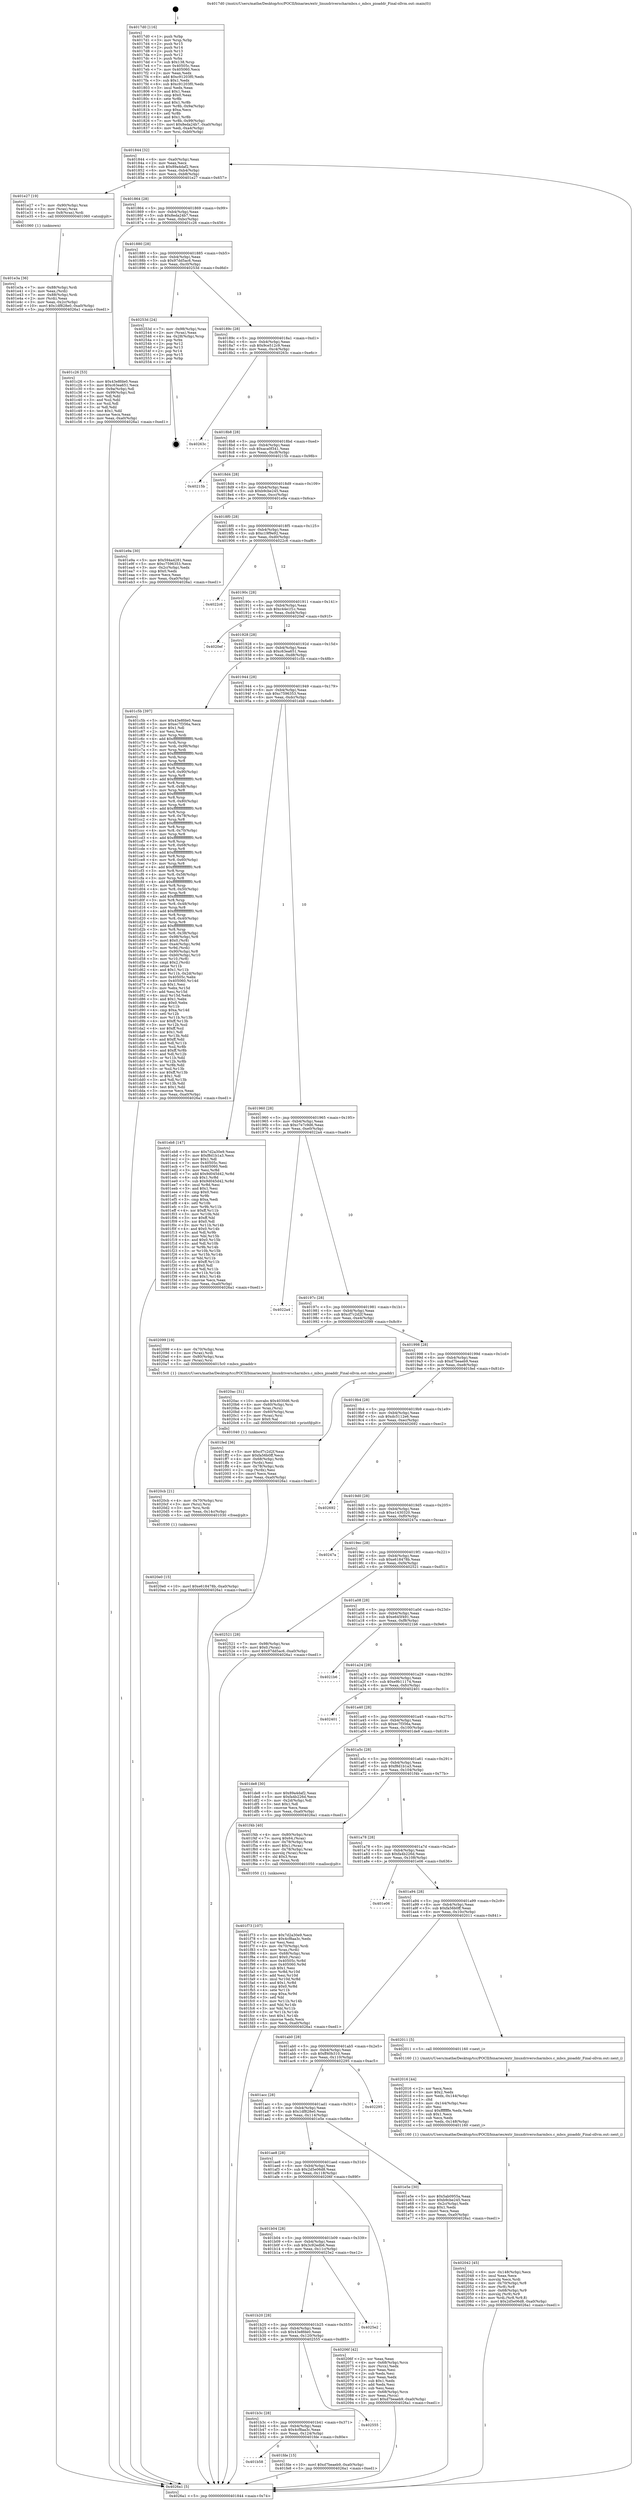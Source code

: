 digraph "0x4017d0" {
  label = "0x4017d0 (/mnt/c/Users/mathe/Desktop/tcc/POCII/binaries/extr_linuxdriverscharmbcs.c_mbcs_pioaddr_Final-ollvm.out::main(0))"
  labelloc = "t"
  node[shape=record]

  Entry [label="",width=0.3,height=0.3,shape=circle,fillcolor=black,style=filled]
  "0x401844" [label="{
     0x401844 [32]\l
     | [instrs]\l
     &nbsp;&nbsp;0x401844 \<+6\>: mov -0xa0(%rbp),%eax\l
     &nbsp;&nbsp;0x40184a \<+2\>: mov %eax,%ecx\l
     &nbsp;&nbsp;0x40184c \<+6\>: sub $0x89a4daf2,%ecx\l
     &nbsp;&nbsp;0x401852 \<+6\>: mov %eax,-0xb4(%rbp)\l
     &nbsp;&nbsp;0x401858 \<+6\>: mov %ecx,-0xb8(%rbp)\l
     &nbsp;&nbsp;0x40185e \<+6\>: je 0000000000401e27 \<main+0x657\>\l
  }"]
  "0x401e27" [label="{
     0x401e27 [19]\l
     | [instrs]\l
     &nbsp;&nbsp;0x401e27 \<+7\>: mov -0x90(%rbp),%rax\l
     &nbsp;&nbsp;0x401e2e \<+3\>: mov (%rax),%rax\l
     &nbsp;&nbsp;0x401e31 \<+4\>: mov 0x8(%rax),%rdi\l
     &nbsp;&nbsp;0x401e35 \<+5\>: call 0000000000401060 \<atoi@plt\>\l
     | [calls]\l
     &nbsp;&nbsp;0x401060 \{1\} (unknown)\l
  }"]
  "0x401864" [label="{
     0x401864 [28]\l
     | [instrs]\l
     &nbsp;&nbsp;0x401864 \<+5\>: jmp 0000000000401869 \<main+0x99\>\l
     &nbsp;&nbsp;0x401869 \<+6\>: mov -0xb4(%rbp),%eax\l
     &nbsp;&nbsp;0x40186f \<+5\>: sub $0x8eda24b7,%eax\l
     &nbsp;&nbsp;0x401874 \<+6\>: mov %eax,-0xbc(%rbp)\l
     &nbsp;&nbsp;0x40187a \<+6\>: je 0000000000401c26 \<main+0x456\>\l
  }"]
  Exit [label="",width=0.3,height=0.3,shape=circle,fillcolor=black,style=filled,peripheries=2]
  "0x401c26" [label="{
     0x401c26 [53]\l
     | [instrs]\l
     &nbsp;&nbsp;0x401c26 \<+5\>: mov $0x43e8fde0,%eax\l
     &nbsp;&nbsp;0x401c2b \<+5\>: mov $0xc63ea651,%ecx\l
     &nbsp;&nbsp;0x401c30 \<+6\>: mov -0x9a(%rbp),%dl\l
     &nbsp;&nbsp;0x401c36 \<+7\>: mov -0x99(%rbp),%sil\l
     &nbsp;&nbsp;0x401c3d \<+3\>: mov %dl,%dil\l
     &nbsp;&nbsp;0x401c40 \<+3\>: and %sil,%dil\l
     &nbsp;&nbsp;0x401c43 \<+3\>: xor %sil,%dl\l
     &nbsp;&nbsp;0x401c46 \<+3\>: or %dl,%dil\l
     &nbsp;&nbsp;0x401c49 \<+4\>: test $0x1,%dil\l
     &nbsp;&nbsp;0x401c4d \<+3\>: cmovne %ecx,%eax\l
     &nbsp;&nbsp;0x401c50 \<+6\>: mov %eax,-0xa0(%rbp)\l
     &nbsp;&nbsp;0x401c56 \<+5\>: jmp 00000000004026a1 \<main+0xed1\>\l
  }"]
  "0x401880" [label="{
     0x401880 [28]\l
     | [instrs]\l
     &nbsp;&nbsp;0x401880 \<+5\>: jmp 0000000000401885 \<main+0xb5\>\l
     &nbsp;&nbsp;0x401885 \<+6\>: mov -0xb4(%rbp),%eax\l
     &nbsp;&nbsp;0x40188b \<+5\>: sub $0x97dd5ac6,%eax\l
     &nbsp;&nbsp;0x401890 \<+6\>: mov %eax,-0xc0(%rbp)\l
     &nbsp;&nbsp;0x401896 \<+6\>: je 000000000040253d \<main+0xd6d\>\l
  }"]
  "0x4026a1" [label="{
     0x4026a1 [5]\l
     | [instrs]\l
     &nbsp;&nbsp;0x4026a1 \<+5\>: jmp 0000000000401844 \<main+0x74\>\l
  }"]
  "0x4017d0" [label="{
     0x4017d0 [116]\l
     | [instrs]\l
     &nbsp;&nbsp;0x4017d0 \<+1\>: push %rbp\l
     &nbsp;&nbsp;0x4017d1 \<+3\>: mov %rsp,%rbp\l
     &nbsp;&nbsp;0x4017d4 \<+2\>: push %r15\l
     &nbsp;&nbsp;0x4017d6 \<+2\>: push %r14\l
     &nbsp;&nbsp;0x4017d8 \<+2\>: push %r13\l
     &nbsp;&nbsp;0x4017da \<+2\>: push %r12\l
     &nbsp;&nbsp;0x4017dc \<+1\>: push %rbx\l
     &nbsp;&nbsp;0x4017dd \<+7\>: sub $0x138,%rsp\l
     &nbsp;&nbsp;0x4017e4 \<+7\>: mov 0x40505c,%eax\l
     &nbsp;&nbsp;0x4017eb \<+7\>: mov 0x405060,%ecx\l
     &nbsp;&nbsp;0x4017f2 \<+2\>: mov %eax,%edx\l
     &nbsp;&nbsp;0x4017f4 \<+6\>: add $0xc91203f0,%edx\l
     &nbsp;&nbsp;0x4017fa \<+3\>: sub $0x1,%edx\l
     &nbsp;&nbsp;0x4017fd \<+6\>: sub $0xc91203f0,%edx\l
     &nbsp;&nbsp;0x401803 \<+3\>: imul %edx,%eax\l
     &nbsp;&nbsp;0x401806 \<+3\>: and $0x1,%eax\l
     &nbsp;&nbsp;0x401809 \<+3\>: cmp $0x0,%eax\l
     &nbsp;&nbsp;0x40180c \<+4\>: sete %r8b\l
     &nbsp;&nbsp;0x401810 \<+4\>: and $0x1,%r8b\l
     &nbsp;&nbsp;0x401814 \<+7\>: mov %r8b,-0x9a(%rbp)\l
     &nbsp;&nbsp;0x40181b \<+3\>: cmp $0xa,%ecx\l
     &nbsp;&nbsp;0x40181e \<+4\>: setl %r8b\l
     &nbsp;&nbsp;0x401822 \<+4\>: and $0x1,%r8b\l
     &nbsp;&nbsp;0x401826 \<+7\>: mov %r8b,-0x99(%rbp)\l
     &nbsp;&nbsp;0x40182d \<+10\>: movl $0x8eda24b7,-0xa0(%rbp)\l
     &nbsp;&nbsp;0x401837 \<+6\>: mov %edi,-0xa4(%rbp)\l
     &nbsp;&nbsp;0x40183d \<+7\>: mov %rsi,-0xb0(%rbp)\l
  }"]
  "0x4020e0" [label="{
     0x4020e0 [15]\l
     | [instrs]\l
     &nbsp;&nbsp;0x4020e0 \<+10\>: movl $0xe618478b,-0xa0(%rbp)\l
     &nbsp;&nbsp;0x4020ea \<+5\>: jmp 00000000004026a1 \<main+0xed1\>\l
  }"]
  "0x40253d" [label="{
     0x40253d [24]\l
     | [instrs]\l
     &nbsp;&nbsp;0x40253d \<+7\>: mov -0x98(%rbp),%rax\l
     &nbsp;&nbsp;0x402544 \<+2\>: mov (%rax),%eax\l
     &nbsp;&nbsp;0x402546 \<+4\>: lea -0x28(%rbp),%rsp\l
     &nbsp;&nbsp;0x40254a \<+1\>: pop %rbx\l
     &nbsp;&nbsp;0x40254b \<+2\>: pop %r12\l
     &nbsp;&nbsp;0x40254d \<+2\>: pop %r13\l
     &nbsp;&nbsp;0x40254f \<+2\>: pop %r14\l
     &nbsp;&nbsp;0x402551 \<+2\>: pop %r15\l
     &nbsp;&nbsp;0x402553 \<+1\>: pop %rbp\l
     &nbsp;&nbsp;0x402554 \<+1\>: ret\l
  }"]
  "0x40189c" [label="{
     0x40189c [28]\l
     | [instrs]\l
     &nbsp;&nbsp;0x40189c \<+5\>: jmp 00000000004018a1 \<main+0xd1\>\l
     &nbsp;&nbsp;0x4018a1 \<+6\>: mov -0xb4(%rbp),%eax\l
     &nbsp;&nbsp;0x4018a7 \<+5\>: sub $0x9ce512c9,%eax\l
     &nbsp;&nbsp;0x4018ac \<+6\>: mov %eax,-0xc4(%rbp)\l
     &nbsp;&nbsp;0x4018b2 \<+6\>: je 000000000040263c \<main+0xe6c\>\l
  }"]
  "0x4020cb" [label="{
     0x4020cb [21]\l
     | [instrs]\l
     &nbsp;&nbsp;0x4020cb \<+4\>: mov -0x70(%rbp),%rsi\l
     &nbsp;&nbsp;0x4020cf \<+3\>: mov (%rsi),%rsi\l
     &nbsp;&nbsp;0x4020d2 \<+3\>: mov %rsi,%rdi\l
     &nbsp;&nbsp;0x4020d5 \<+6\>: mov %eax,-0x14c(%rbp)\l
     &nbsp;&nbsp;0x4020db \<+5\>: call 0000000000401030 \<free@plt\>\l
     | [calls]\l
     &nbsp;&nbsp;0x401030 \{1\} (unknown)\l
  }"]
  "0x40263c" [label="{
     0x40263c\l
  }", style=dashed]
  "0x4018b8" [label="{
     0x4018b8 [28]\l
     | [instrs]\l
     &nbsp;&nbsp;0x4018b8 \<+5\>: jmp 00000000004018bd \<main+0xed\>\l
     &nbsp;&nbsp;0x4018bd \<+6\>: mov -0xb4(%rbp),%eax\l
     &nbsp;&nbsp;0x4018c3 \<+5\>: sub $0xaca0f341,%eax\l
     &nbsp;&nbsp;0x4018c8 \<+6\>: mov %eax,-0xc8(%rbp)\l
     &nbsp;&nbsp;0x4018ce \<+6\>: je 000000000040215b \<main+0x98b\>\l
  }"]
  "0x4020ac" [label="{
     0x4020ac [31]\l
     | [instrs]\l
     &nbsp;&nbsp;0x4020ac \<+10\>: movabs $0x4030d6,%rdi\l
     &nbsp;&nbsp;0x4020b6 \<+4\>: mov -0x60(%rbp),%rsi\l
     &nbsp;&nbsp;0x4020ba \<+3\>: mov %rax,(%rsi)\l
     &nbsp;&nbsp;0x4020bd \<+4\>: mov -0x60(%rbp),%rax\l
     &nbsp;&nbsp;0x4020c1 \<+3\>: mov (%rax),%rsi\l
     &nbsp;&nbsp;0x4020c4 \<+2\>: mov $0x0,%al\l
     &nbsp;&nbsp;0x4020c6 \<+5\>: call 0000000000401040 \<printf@plt\>\l
     | [calls]\l
     &nbsp;&nbsp;0x401040 \{1\} (unknown)\l
  }"]
  "0x40215b" [label="{
     0x40215b\l
  }", style=dashed]
  "0x4018d4" [label="{
     0x4018d4 [28]\l
     | [instrs]\l
     &nbsp;&nbsp;0x4018d4 \<+5\>: jmp 00000000004018d9 \<main+0x109\>\l
     &nbsp;&nbsp;0x4018d9 \<+6\>: mov -0xb4(%rbp),%eax\l
     &nbsp;&nbsp;0x4018df \<+5\>: sub $0xb9cbe245,%eax\l
     &nbsp;&nbsp;0x4018e4 \<+6\>: mov %eax,-0xcc(%rbp)\l
     &nbsp;&nbsp;0x4018ea \<+6\>: je 0000000000401e9a \<main+0x6ca\>\l
  }"]
  "0x402042" [label="{
     0x402042 [45]\l
     | [instrs]\l
     &nbsp;&nbsp;0x402042 \<+6\>: mov -0x148(%rbp),%ecx\l
     &nbsp;&nbsp;0x402048 \<+3\>: imul %eax,%ecx\l
     &nbsp;&nbsp;0x40204b \<+3\>: movslq %ecx,%rdi\l
     &nbsp;&nbsp;0x40204e \<+4\>: mov -0x70(%rbp),%r8\l
     &nbsp;&nbsp;0x402052 \<+3\>: mov (%r8),%r8\l
     &nbsp;&nbsp;0x402055 \<+4\>: mov -0x68(%rbp),%r9\l
     &nbsp;&nbsp;0x402059 \<+3\>: movslq (%r9),%r9\l
     &nbsp;&nbsp;0x40205c \<+4\>: mov %rdi,(%r8,%r9,8)\l
     &nbsp;&nbsp;0x402060 \<+10\>: movl $0x2d5e06d8,-0xa0(%rbp)\l
     &nbsp;&nbsp;0x40206a \<+5\>: jmp 00000000004026a1 \<main+0xed1\>\l
  }"]
  "0x401e9a" [label="{
     0x401e9a [30]\l
     | [instrs]\l
     &nbsp;&nbsp;0x401e9a \<+5\>: mov $0x594a4281,%eax\l
     &nbsp;&nbsp;0x401e9f \<+5\>: mov $0xc7596353,%ecx\l
     &nbsp;&nbsp;0x401ea4 \<+3\>: mov -0x2c(%rbp),%edx\l
     &nbsp;&nbsp;0x401ea7 \<+3\>: cmp $0x0,%edx\l
     &nbsp;&nbsp;0x401eaa \<+3\>: cmove %ecx,%eax\l
     &nbsp;&nbsp;0x401ead \<+6\>: mov %eax,-0xa0(%rbp)\l
     &nbsp;&nbsp;0x401eb3 \<+5\>: jmp 00000000004026a1 \<main+0xed1\>\l
  }"]
  "0x4018f0" [label="{
     0x4018f0 [28]\l
     | [instrs]\l
     &nbsp;&nbsp;0x4018f0 \<+5\>: jmp 00000000004018f5 \<main+0x125\>\l
     &nbsp;&nbsp;0x4018f5 \<+6\>: mov -0xb4(%rbp),%eax\l
     &nbsp;&nbsp;0x4018fb \<+5\>: sub $0xc19f9e92,%eax\l
     &nbsp;&nbsp;0x401900 \<+6\>: mov %eax,-0xd0(%rbp)\l
     &nbsp;&nbsp;0x401906 \<+6\>: je 00000000004022c6 \<main+0xaf6\>\l
  }"]
  "0x402016" [label="{
     0x402016 [44]\l
     | [instrs]\l
     &nbsp;&nbsp;0x402016 \<+2\>: xor %ecx,%ecx\l
     &nbsp;&nbsp;0x402018 \<+5\>: mov $0x2,%edx\l
     &nbsp;&nbsp;0x40201d \<+6\>: mov %edx,-0x144(%rbp)\l
     &nbsp;&nbsp;0x402023 \<+1\>: cltd\l
     &nbsp;&nbsp;0x402024 \<+6\>: mov -0x144(%rbp),%esi\l
     &nbsp;&nbsp;0x40202a \<+2\>: idiv %esi\l
     &nbsp;&nbsp;0x40202c \<+6\>: imul $0xfffffffe,%edx,%edx\l
     &nbsp;&nbsp;0x402032 \<+3\>: sub $0x1,%ecx\l
     &nbsp;&nbsp;0x402035 \<+2\>: sub %ecx,%edx\l
     &nbsp;&nbsp;0x402037 \<+6\>: mov %edx,-0x148(%rbp)\l
     &nbsp;&nbsp;0x40203d \<+5\>: call 0000000000401160 \<next_i\>\l
     | [calls]\l
     &nbsp;&nbsp;0x401160 \{1\} (/mnt/c/Users/mathe/Desktop/tcc/POCII/binaries/extr_linuxdriverscharmbcs.c_mbcs_pioaddr_Final-ollvm.out::next_i)\l
  }"]
  "0x4022c6" [label="{
     0x4022c6\l
  }", style=dashed]
  "0x40190c" [label="{
     0x40190c [28]\l
     | [instrs]\l
     &nbsp;&nbsp;0x40190c \<+5\>: jmp 0000000000401911 \<main+0x141\>\l
     &nbsp;&nbsp;0x401911 \<+6\>: mov -0xb4(%rbp),%eax\l
     &nbsp;&nbsp;0x401917 \<+5\>: sub $0xc44e1f1c,%eax\l
     &nbsp;&nbsp;0x40191c \<+6\>: mov %eax,-0xd4(%rbp)\l
     &nbsp;&nbsp;0x401922 \<+6\>: je 00000000004020ef \<main+0x91f\>\l
  }"]
  "0x401b58" [label="{
     0x401b58\l
  }", style=dashed]
  "0x4020ef" [label="{
     0x4020ef\l
  }", style=dashed]
  "0x401928" [label="{
     0x401928 [28]\l
     | [instrs]\l
     &nbsp;&nbsp;0x401928 \<+5\>: jmp 000000000040192d \<main+0x15d\>\l
     &nbsp;&nbsp;0x40192d \<+6\>: mov -0xb4(%rbp),%eax\l
     &nbsp;&nbsp;0x401933 \<+5\>: sub $0xc63ea651,%eax\l
     &nbsp;&nbsp;0x401938 \<+6\>: mov %eax,-0xd8(%rbp)\l
     &nbsp;&nbsp;0x40193e \<+6\>: je 0000000000401c5b \<main+0x48b\>\l
  }"]
  "0x401fde" [label="{
     0x401fde [15]\l
     | [instrs]\l
     &nbsp;&nbsp;0x401fde \<+10\>: movl $0xd7beaeb9,-0xa0(%rbp)\l
     &nbsp;&nbsp;0x401fe8 \<+5\>: jmp 00000000004026a1 \<main+0xed1\>\l
  }"]
  "0x401c5b" [label="{
     0x401c5b [397]\l
     | [instrs]\l
     &nbsp;&nbsp;0x401c5b \<+5\>: mov $0x43e8fde0,%eax\l
     &nbsp;&nbsp;0x401c60 \<+5\>: mov $0xec7f356a,%ecx\l
     &nbsp;&nbsp;0x401c65 \<+2\>: mov $0x1,%dl\l
     &nbsp;&nbsp;0x401c67 \<+2\>: xor %esi,%esi\l
     &nbsp;&nbsp;0x401c69 \<+3\>: mov %rsp,%rdi\l
     &nbsp;&nbsp;0x401c6c \<+4\>: add $0xfffffffffffffff0,%rdi\l
     &nbsp;&nbsp;0x401c70 \<+3\>: mov %rdi,%rsp\l
     &nbsp;&nbsp;0x401c73 \<+7\>: mov %rdi,-0x98(%rbp)\l
     &nbsp;&nbsp;0x401c7a \<+3\>: mov %rsp,%rdi\l
     &nbsp;&nbsp;0x401c7d \<+4\>: add $0xfffffffffffffff0,%rdi\l
     &nbsp;&nbsp;0x401c81 \<+3\>: mov %rdi,%rsp\l
     &nbsp;&nbsp;0x401c84 \<+3\>: mov %rsp,%r8\l
     &nbsp;&nbsp;0x401c87 \<+4\>: add $0xfffffffffffffff0,%r8\l
     &nbsp;&nbsp;0x401c8b \<+3\>: mov %r8,%rsp\l
     &nbsp;&nbsp;0x401c8e \<+7\>: mov %r8,-0x90(%rbp)\l
     &nbsp;&nbsp;0x401c95 \<+3\>: mov %rsp,%r8\l
     &nbsp;&nbsp;0x401c98 \<+4\>: add $0xfffffffffffffff0,%r8\l
     &nbsp;&nbsp;0x401c9c \<+3\>: mov %r8,%rsp\l
     &nbsp;&nbsp;0x401c9f \<+7\>: mov %r8,-0x88(%rbp)\l
     &nbsp;&nbsp;0x401ca6 \<+3\>: mov %rsp,%r8\l
     &nbsp;&nbsp;0x401ca9 \<+4\>: add $0xfffffffffffffff0,%r8\l
     &nbsp;&nbsp;0x401cad \<+3\>: mov %r8,%rsp\l
     &nbsp;&nbsp;0x401cb0 \<+4\>: mov %r8,-0x80(%rbp)\l
     &nbsp;&nbsp;0x401cb4 \<+3\>: mov %rsp,%r8\l
     &nbsp;&nbsp;0x401cb7 \<+4\>: add $0xfffffffffffffff0,%r8\l
     &nbsp;&nbsp;0x401cbb \<+3\>: mov %r8,%rsp\l
     &nbsp;&nbsp;0x401cbe \<+4\>: mov %r8,-0x78(%rbp)\l
     &nbsp;&nbsp;0x401cc2 \<+3\>: mov %rsp,%r8\l
     &nbsp;&nbsp;0x401cc5 \<+4\>: add $0xfffffffffffffff0,%r8\l
     &nbsp;&nbsp;0x401cc9 \<+3\>: mov %r8,%rsp\l
     &nbsp;&nbsp;0x401ccc \<+4\>: mov %r8,-0x70(%rbp)\l
     &nbsp;&nbsp;0x401cd0 \<+3\>: mov %rsp,%r8\l
     &nbsp;&nbsp;0x401cd3 \<+4\>: add $0xfffffffffffffff0,%r8\l
     &nbsp;&nbsp;0x401cd7 \<+3\>: mov %r8,%rsp\l
     &nbsp;&nbsp;0x401cda \<+4\>: mov %r8,-0x68(%rbp)\l
     &nbsp;&nbsp;0x401cde \<+3\>: mov %rsp,%r8\l
     &nbsp;&nbsp;0x401ce1 \<+4\>: add $0xfffffffffffffff0,%r8\l
     &nbsp;&nbsp;0x401ce5 \<+3\>: mov %r8,%rsp\l
     &nbsp;&nbsp;0x401ce8 \<+4\>: mov %r8,-0x60(%rbp)\l
     &nbsp;&nbsp;0x401cec \<+3\>: mov %rsp,%r8\l
     &nbsp;&nbsp;0x401cef \<+4\>: add $0xfffffffffffffff0,%r8\l
     &nbsp;&nbsp;0x401cf3 \<+3\>: mov %r8,%rsp\l
     &nbsp;&nbsp;0x401cf6 \<+4\>: mov %r8,-0x58(%rbp)\l
     &nbsp;&nbsp;0x401cfa \<+3\>: mov %rsp,%r8\l
     &nbsp;&nbsp;0x401cfd \<+4\>: add $0xfffffffffffffff0,%r8\l
     &nbsp;&nbsp;0x401d01 \<+3\>: mov %r8,%rsp\l
     &nbsp;&nbsp;0x401d04 \<+4\>: mov %r8,-0x50(%rbp)\l
     &nbsp;&nbsp;0x401d08 \<+3\>: mov %rsp,%r8\l
     &nbsp;&nbsp;0x401d0b \<+4\>: add $0xfffffffffffffff0,%r8\l
     &nbsp;&nbsp;0x401d0f \<+3\>: mov %r8,%rsp\l
     &nbsp;&nbsp;0x401d12 \<+4\>: mov %r8,-0x48(%rbp)\l
     &nbsp;&nbsp;0x401d16 \<+3\>: mov %rsp,%r8\l
     &nbsp;&nbsp;0x401d19 \<+4\>: add $0xfffffffffffffff0,%r8\l
     &nbsp;&nbsp;0x401d1d \<+3\>: mov %r8,%rsp\l
     &nbsp;&nbsp;0x401d20 \<+4\>: mov %r8,-0x40(%rbp)\l
     &nbsp;&nbsp;0x401d24 \<+3\>: mov %rsp,%r8\l
     &nbsp;&nbsp;0x401d27 \<+4\>: add $0xfffffffffffffff0,%r8\l
     &nbsp;&nbsp;0x401d2b \<+3\>: mov %r8,%rsp\l
     &nbsp;&nbsp;0x401d2e \<+4\>: mov %r8,-0x38(%rbp)\l
     &nbsp;&nbsp;0x401d32 \<+7\>: mov -0x98(%rbp),%r8\l
     &nbsp;&nbsp;0x401d39 \<+7\>: movl $0x0,(%r8)\l
     &nbsp;&nbsp;0x401d40 \<+7\>: mov -0xa4(%rbp),%r9d\l
     &nbsp;&nbsp;0x401d47 \<+3\>: mov %r9d,(%rdi)\l
     &nbsp;&nbsp;0x401d4a \<+7\>: mov -0x90(%rbp),%r8\l
     &nbsp;&nbsp;0x401d51 \<+7\>: mov -0xb0(%rbp),%r10\l
     &nbsp;&nbsp;0x401d58 \<+3\>: mov %r10,(%r8)\l
     &nbsp;&nbsp;0x401d5b \<+3\>: cmpl $0x2,(%rdi)\l
     &nbsp;&nbsp;0x401d5e \<+4\>: setne %r11b\l
     &nbsp;&nbsp;0x401d62 \<+4\>: and $0x1,%r11b\l
     &nbsp;&nbsp;0x401d66 \<+4\>: mov %r11b,-0x2d(%rbp)\l
     &nbsp;&nbsp;0x401d6a \<+7\>: mov 0x40505c,%ebx\l
     &nbsp;&nbsp;0x401d71 \<+8\>: mov 0x405060,%r14d\l
     &nbsp;&nbsp;0x401d79 \<+3\>: sub $0x1,%esi\l
     &nbsp;&nbsp;0x401d7c \<+3\>: mov %ebx,%r15d\l
     &nbsp;&nbsp;0x401d7f \<+3\>: add %esi,%r15d\l
     &nbsp;&nbsp;0x401d82 \<+4\>: imul %r15d,%ebx\l
     &nbsp;&nbsp;0x401d86 \<+3\>: and $0x1,%ebx\l
     &nbsp;&nbsp;0x401d89 \<+3\>: cmp $0x0,%ebx\l
     &nbsp;&nbsp;0x401d8c \<+4\>: sete %r11b\l
     &nbsp;&nbsp;0x401d90 \<+4\>: cmp $0xa,%r14d\l
     &nbsp;&nbsp;0x401d94 \<+4\>: setl %r12b\l
     &nbsp;&nbsp;0x401d98 \<+3\>: mov %r11b,%r13b\l
     &nbsp;&nbsp;0x401d9b \<+4\>: xor $0xff,%r13b\l
     &nbsp;&nbsp;0x401d9f \<+3\>: mov %r12b,%sil\l
     &nbsp;&nbsp;0x401da2 \<+4\>: xor $0xff,%sil\l
     &nbsp;&nbsp;0x401da6 \<+3\>: xor $0x1,%dl\l
     &nbsp;&nbsp;0x401da9 \<+3\>: mov %r13b,%dil\l
     &nbsp;&nbsp;0x401dac \<+4\>: and $0xff,%dil\l
     &nbsp;&nbsp;0x401db0 \<+3\>: and %dl,%r11b\l
     &nbsp;&nbsp;0x401db3 \<+3\>: mov %sil,%r8b\l
     &nbsp;&nbsp;0x401db6 \<+4\>: and $0xff,%r8b\l
     &nbsp;&nbsp;0x401dba \<+3\>: and %dl,%r12b\l
     &nbsp;&nbsp;0x401dbd \<+3\>: or %r11b,%dil\l
     &nbsp;&nbsp;0x401dc0 \<+3\>: or %r12b,%r8b\l
     &nbsp;&nbsp;0x401dc3 \<+3\>: xor %r8b,%dil\l
     &nbsp;&nbsp;0x401dc6 \<+3\>: or %sil,%r13b\l
     &nbsp;&nbsp;0x401dc9 \<+4\>: xor $0xff,%r13b\l
     &nbsp;&nbsp;0x401dcd \<+3\>: or $0x1,%dl\l
     &nbsp;&nbsp;0x401dd0 \<+3\>: and %dl,%r13b\l
     &nbsp;&nbsp;0x401dd3 \<+3\>: or %r13b,%dil\l
     &nbsp;&nbsp;0x401dd6 \<+4\>: test $0x1,%dil\l
     &nbsp;&nbsp;0x401dda \<+3\>: cmovne %ecx,%eax\l
     &nbsp;&nbsp;0x401ddd \<+6\>: mov %eax,-0xa0(%rbp)\l
     &nbsp;&nbsp;0x401de3 \<+5\>: jmp 00000000004026a1 \<main+0xed1\>\l
  }"]
  "0x401944" [label="{
     0x401944 [28]\l
     | [instrs]\l
     &nbsp;&nbsp;0x401944 \<+5\>: jmp 0000000000401949 \<main+0x179\>\l
     &nbsp;&nbsp;0x401949 \<+6\>: mov -0xb4(%rbp),%eax\l
     &nbsp;&nbsp;0x40194f \<+5\>: sub $0xc7596353,%eax\l
     &nbsp;&nbsp;0x401954 \<+6\>: mov %eax,-0xdc(%rbp)\l
     &nbsp;&nbsp;0x40195a \<+6\>: je 0000000000401eb8 \<main+0x6e8\>\l
  }"]
  "0x401b3c" [label="{
     0x401b3c [28]\l
     | [instrs]\l
     &nbsp;&nbsp;0x401b3c \<+5\>: jmp 0000000000401b41 \<main+0x371\>\l
     &nbsp;&nbsp;0x401b41 \<+6\>: mov -0xb4(%rbp),%eax\l
     &nbsp;&nbsp;0x401b47 \<+5\>: sub $0x4cf8aa3c,%eax\l
     &nbsp;&nbsp;0x401b4c \<+6\>: mov %eax,-0x124(%rbp)\l
     &nbsp;&nbsp;0x401b52 \<+6\>: je 0000000000401fde \<main+0x80e\>\l
  }"]
  "0x402555" [label="{
     0x402555\l
  }", style=dashed]
  "0x401eb8" [label="{
     0x401eb8 [147]\l
     | [instrs]\l
     &nbsp;&nbsp;0x401eb8 \<+5\>: mov $0x7d2a30e9,%eax\l
     &nbsp;&nbsp;0x401ebd \<+5\>: mov $0xf8d1b1a3,%ecx\l
     &nbsp;&nbsp;0x401ec2 \<+2\>: mov $0x1,%dl\l
     &nbsp;&nbsp;0x401ec4 \<+7\>: mov 0x40505c,%esi\l
     &nbsp;&nbsp;0x401ecb \<+7\>: mov 0x405060,%edi\l
     &nbsp;&nbsp;0x401ed2 \<+3\>: mov %esi,%r8d\l
     &nbsp;&nbsp;0x401ed5 \<+7\>: add $0x9d045d42,%r8d\l
     &nbsp;&nbsp;0x401edc \<+4\>: sub $0x1,%r8d\l
     &nbsp;&nbsp;0x401ee0 \<+7\>: sub $0x9d045d42,%r8d\l
     &nbsp;&nbsp;0x401ee7 \<+4\>: imul %r8d,%esi\l
     &nbsp;&nbsp;0x401eeb \<+3\>: and $0x1,%esi\l
     &nbsp;&nbsp;0x401eee \<+3\>: cmp $0x0,%esi\l
     &nbsp;&nbsp;0x401ef1 \<+4\>: sete %r9b\l
     &nbsp;&nbsp;0x401ef5 \<+3\>: cmp $0xa,%edi\l
     &nbsp;&nbsp;0x401ef8 \<+4\>: setl %r10b\l
     &nbsp;&nbsp;0x401efc \<+3\>: mov %r9b,%r11b\l
     &nbsp;&nbsp;0x401eff \<+4\>: xor $0xff,%r11b\l
     &nbsp;&nbsp;0x401f03 \<+3\>: mov %r10b,%bl\l
     &nbsp;&nbsp;0x401f06 \<+3\>: xor $0xff,%bl\l
     &nbsp;&nbsp;0x401f09 \<+3\>: xor $0x0,%dl\l
     &nbsp;&nbsp;0x401f0c \<+3\>: mov %r11b,%r14b\l
     &nbsp;&nbsp;0x401f0f \<+4\>: and $0x0,%r14b\l
     &nbsp;&nbsp;0x401f13 \<+3\>: and %dl,%r9b\l
     &nbsp;&nbsp;0x401f16 \<+3\>: mov %bl,%r15b\l
     &nbsp;&nbsp;0x401f19 \<+4\>: and $0x0,%r15b\l
     &nbsp;&nbsp;0x401f1d \<+3\>: and %dl,%r10b\l
     &nbsp;&nbsp;0x401f20 \<+3\>: or %r9b,%r14b\l
     &nbsp;&nbsp;0x401f23 \<+3\>: or %r10b,%r15b\l
     &nbsp;&nbsp;0x401f26 \<+3\>: xor %r15b,%r14b\l
     &nbsp;&nbsp;0x401f29 \<+3\>: or %bl,%r11b\l
     &nbsp;&nbsp;0x401f2c \<+4\>: xor $0xff,%r11b\l
     &nbsp;&nbsp;0x401f30 \<+3\>: or $0x0,%dl\l
     &nbsp;&nbsp;0x401f33 \<+3\>: and %dl,%r11b\l
     &nbsp;&nbsp;0x401f36 \<+3\>: or %r11b,%r14b\l
     &nbsp;&nbsp;0x401f39 \<+4\>: test $0x1,%r14b\l
     &nbsp;&nbsp;0x401f3d \<+3\>: cmovne %ecx,%eax\l
     &nbsp;&nbsp;0x401f40 \<+6\>: mov %eax,-0xa0(%rbp)\l
     &nbsp;&nbsp;0x401f46 \<+5\>: jmp 00000000004026a1 \<main+0xed1\>\l
  }"]
  "0x401960" [label="{
     0x401960 [28]\l
     | [instrs]\l
     &nbsp;&nbsp;0x401960 \<+5\>: jmp 0000000000401965 \<main+0x195\>\l
     &nbsp;&nbsp;0x401965 \<+6\>: mov -0xb4(%rbp),%eax\l
     &nbsp;&nbsp;0x40196b \<+5\>: sub $0xc7e7c9d6,%eax\l
     &nbsp;&nbsp;0x401970 \<+6\>: mov %eax,-0xe0(%rbp)\l
     &nbsp;&nbsp;0x401976 \<+6\>: je 00000000004022a4 \<main+0xad4\>\l
  }"]
  "0x401b20" [label="{
     0x401b20 [28]\l
     | [instrs]\l
     &nbsp;&nbsp;0x401b20 \<+5\>: jmp 0000000000401b25 \<main+0x355\>\l
     &nbsp;&nbsp;0x401b25 \<+6\>: mov -0xb4(%rbp),%eax\l
     &nbsp;&nbsp;0x401b2b \<+5\>: sub $0x43e8fde0,%eax\l
     &nbsp;&nbsp;0x401b30 \<+6\>: mov %eax,-0x120(%rbp)\l
     &nbsp;&nbsp;0x401b36 \<+6\>: je 0000000000402555 \<main+0xd85\>\l
  }"]
  "0x4022a4" [label="{
     0x4022a4\l
  }", style=dashed]
  "0x40197c" [label="{
     0x40197c [28]\l
     | [instrs]\l
     &nbsp;&nbsp;0x40197c \<+5\>: jmp 0000000000401981 \<main+0x1b1\>\l
     &nbsp;&nbsp;0x401981 \<+6\>: mov -0xb4(%rbp),%eax\l
     &nbsp;&nbsp;0x401987 \<+5\>: sub $0xcf7c2d2f,%eax\l
     &nbsp;&nbsp;0x40198c \<+6\>: mov %eax,-0xe4(%rbp)\l
     &nbsp;&nbsp;0x401992 \<+6\>: je 0000000000402099 \<main+0x8c9\>\l
  }"]
  "0x4025e2" [label="{
     0x4025e2\l
  }", style=dashed]
  "0x402099" [label="{
     0x402099 [19]\l
     | [instrs]\l
     &nbsp;&nbsp;0x402099 \<+4\>: mov -0x70(%rbp),%rax\l
     &nbsp;&nbsp;0x40209d \<+3\>: mov (%rax),%rdi\l
     &nbsp;&nbsp;0x4020a0 \<+4\>: mov -0x80(%rbp),%rax\l
     &nbsp;&nbsp;0x4020a4 \<+3\>: mov (%rax),%rsi\l
     &nbsp;&nbsp;0x4020a7 \<+5\>: call 00000000004015c0 \<mbcs_pioaddr\>\l
     | [calls]\l
     &nbsp;&nbsp;0x4015c0 \{1\} (/mnt/c/Users/mathe/Desktop/tcc/POCII/binaries/extr_linuxdriverscharmbcs.c_mbcs_pioaddr_Final-ollvm.out::mbcs_pioaddr)\l
  }"]
  "0x401998" [label="{
     0x401998 [28]\l
     | [instrs]\l
     &nbsp;&nbsp;0x401998 \<+5\>: jmp 000000000040199d \<main+0x1cd\>\l
     &nbsp;&nbsp;0x40199d \<+6\>: mov -0xb4(%rbp),%eax\l
     &nbsp;&nbsp;0x4019a3 \<+5\>: sub $0xd7beaeb9,%eax\l
     &nbsp;&nbsp;0x4019a8 \<+6\>: mov %eax,-0xe8(%rbp)\l
     &nbsp;&nbsp;0x4019ae \<+6\>: je 0000000000401fed \<main+0x81d\>\l
  }"]
  "0x401b04" [label="{
     0x401b04 [28]\l
     | [instrs]\l
     &nbsp;&nbsp;0x401b04 \<+5\>: jmp 0000000000401b09 \<main+0x339\>\l
     &nbsp;&nbsp;0x401b09 \<+6\>: mov -0xb4(%rbp),%eax\l
     &nbsp;&nbsp;0x401b0f \<+5\>: sub $0x3c92edb6,%eax\l
     &nbsp;&nbsp;0x401b14 \<+6\>: mov %eax,-0x11c(%rbp)\l
     &nbsp;&nbsp;0x401b1a \<+6\>: je 00000000004025e2 \<main+0xe12\>\l
  }"]
  "0x401fed" [label="{
     0x401fed [36]\l
     | [instrs]\l
     &nbsp;&nbsp;0x401fed \<+5\>: mov $0xcf7c2d2f,%eax\l
     &nbsp;&nbsp;0x401ff2 \<+5\>: mov $0xfa56b0ff,%ecx\l
     &nbsp;&nbsp;0x401ff7 \<+4\>: mov -0x68(%rbp),%rdx\l
     &nbsp;&nbsp;0x401ffb \<+2\>: mov (%rdx),%esi\l
     &nbsp;&nbsp;0x401ffd \<+4\>: mov -0x78(%rbp),%rdx\l
     &nbsp;&nbsp;0x402001 \<+2\>: cmp (%rdx),%esi\l
     &nbsp;&nbsp;0x402003 \<+3\>: cmovl %ecx,%eax\l
     &nbsp;&nbsp;0x402006 \<+6\>: mov %eax,-0xa0(%rbp)\l
     &nbsp;&nbsp;0x40200c \<+5\>: jmp 00000000004026a1 \<main+0xed1\>\l
  }"]
  "0x4019b4" [label="{
     0x4019b4 [28]\l
     | [instrs]\l
     &nbsp;&nbsp;0x4019b4 \<+5\>: jmp 00000000004019b9 \<main+0x1e9\>\l
     &nbsp;&nbsp;0x4019b9 \<+6\>: mov -0xb4(%rbp),%eax\l
     &nbsp;&nbsp;0x4019bf \<+5\>: sub $0xdc5112e6,%eax\l
     &nbsp;&nbsp;0x4019c4 \<+6\>: mov %eax,-0xec(%rbp)\l
     &nbsp;&nbsp;0x4019ca \<+6\>: je 0000000000402692 \<main+0xec2\>\l
  }"]
  "0x40206f" [label="{
     0x40206f [42]\l
     | [instrs]\l
     &nbsp;&nbsp;0x40206f \<+2\>: xor %eax,%eax\l
     &nbsp;&nbsp;0x402071 \<+4\>: mov -0x68(%rbp),%rcx\l
     &nbsp;&nbsp;0x402075 \<+2\>: mov (%rcx),%edx\l
     &nbsp;&nbsp;0x402077 \<+2\>: mov %eax,%esi\l
     &nbsp;&nbsp;0x402079 \<+2\>: sub %edx,%esi\l
     &nbsp;&nbsp;0x40207b \<+2\>: mov %eax,%edx\l
     &nbsp;&nbsp;0x40207d \<+3\>: sub $0x1,%edx\l
     &nbsp;&nbsp;0x402080 \<+2\>: add %edx,%esi\l
     &nbsp;&nbsp;0x402082 \<+2\>: sub %esi,%eax\l
     &nbsp;&nbsp;0x402084 \<+4\>: mov -0x68(%rbp),%rcx\l
     &nbsp;&nbsp;0x402088 \<+2\>: mov %eax,(%rcx)\l
     &nbsp;&nbsp;0x40208a \<+10\>: movl $0xd7beaeb9,-0xa0(%rbp)\l
     &nbsp;&nbsp;0x402094 \<+5\>: jmp 00000000004026a1 \<main+0xed1\>\l
  }"]
  "0x402692" [label="{
     0x402692\l
  }", style=dashed]
  "0x4019d0" [label="{
     0x4019d0 [28]\l
     | [instrs]\l
     &nbsp;&nbsp;0x4019d0 \<+5\>: jmp 00000000004019d5 \<main+0x205\>\l
     &nbsp;&nbsp;0x4019d5 \<+6\>: mov -0xb4(%rbp),%eax\l
     &nbsp;&nbsp;0x4019db \<+5\>: sub $0xe1430320,%eax\l
     &nbsp;&nbsp;0x4019e0 \<+6\>: mov %eax,-0xf0(%rbp)\l
     &nbsp;&nbsp;0x4019e6 \<+6\>: je 000000000040247a \<main+0xcaa\>\l
  }"]
  "0x401f73" [label="{
     0x401f73 [107]\l
     | [instrs]\l
     &nbsp;&nbsp;0x401f73 \<+5\>: mov $0x7d2a30e9,%ecx\l
     &nbsp;&nbsp;0x401f78 \<+5\>: mov $0x4cf8aa3c,%edx\l
     &nbsp;&nbsp;0x401f7d \<+2\>: xor %esi,%esi\l
     &nbsp;&nbsp;0x401f7f \<+4\>: mov -0x70(%rbp),%rdi\l
     &nbsp;&nbsp;0x401f83 \<+3\>: mov %rax,(%rdi)\l
     &nbsp;&nbsp;0x401f86 \<+4\>: mov -0x68(%rbp),%rax\l
     &nbsp;&nbsp;0x401f8a \<+6\>: movl $0x0,(%rax)\l
     &nbsp;&nbsp;0x401f90 \<+8\>: mov 0x40505c,%r8d\l
     &nbsp;&nbsp;0x401f98 \<+8\>: mov 0x405060,%r9d\l
     &nbsp;&nbsp;0x401fa0 \<+3\>: sub $0x1,%esi\l
     &nbsp;&nbsp;0x401fa3 \<+3\>: mov %r8d,%r10d\l
     &nbsp;&nbsp;0x401fa6 \<+3\>: add %esi,%r10d\l
     &nbsp;&nbsp;0x401fa9 \<+4\>: imul %r10d,%r8d\l
     &nbsp;&nbsp;0x401fad \<+4\>: and $0x1,%r8d\l
     &nbsp;&nbsp;0x401fb1 \<+4\>: cmp $0x0,%r8d\l
     &nbsp;&nbsp;0x401fb5 \<+4\>: sete %r11b\l
     &nbsp;&nbsp;0x401fb9 \<+4\>: cmp $0xa,%r9d\l
     &nbsp;&nbsp;0x401fbd \<+3\>: setl %bl\l
     &nbsp;&nbsp;0x401fc0 \<+3\>: mov %r11b,%r14b\l
     &nbsp;&nbsp;0x401fc3 \<+3\>: and %bl,%r14b\l
     &nbsp;&nbsp;0x401fc6 \<+3\>: xor %bl,%r11b\l
     &nbsp;&nbsp;0x401fc9 \<+3\>: or %r11b,%r14b\l
     &nbsp;&nbsp;0x401fcc \<+4\>: test $0x1,%r14b\l
     &nbsp;&nbsp;0x401fd0 \<+3\>: cmovne %edx,%ecx\l
     &nbsp;&nbsp;0x401fd3 \<+6\>: mov %ecx,-0xa0(%rbp)\l
     &nbsp;&nbsp;0x401fd9 \<+5\>: jmp 00000000004026a1 \<main+0xed1\>\l
  }"]
  "0x40247a" [label="{
     0x40247a\l
  }", style=dashed]
  "0x4019ec" [label="{
     0x4019ec [28]\l
     | [instrs]\l
     &nbsp;&nbsp;0x4019ec \<+5\>: jmp 00000000004019f1 \<main+0x221\>\l
     &nbsp;&nbsp;0x4019f1 \<+6\>: mov -0xb4(%rbp),%eax\l
     &nbsp;&nbsp;0x4019f7 \<+5\>: sub $0xe618478b,%eax\l
     &nbsp;&nbsp;0x4019fc \<+6\>: mov %eax,-0xf4(%rbp)\l
     &nbsp;&nbsp;0x401a02 \<+6\>: je 0000000000402521 \<main+0xd51\>\l
  }"]
  "0x401ae8" [label="{
     0x401ae8 [28]\l
     | [instrs]\l
     &nbsp;&nbsp;0x401ae8 \<+5\>: jmp 0000000000401aed \<main+0x31d\>\l
     &nbsp;&nbsp;0x401aed \<+6\>: mov -0xb4(%rbp),%eax\l
     &nbsp;&nbsp;0x401af3 \<+5\>: sub $0x2d5e06d8,%eax\l
     &nbsp;&nbsp;0x401af8 \<+6\>: mov %eax,-0x118(%rbp)\l
     &nbsp;&nbsp;0x401afe \<+6\>: je 000000000040206f \<main+0x89f\>\l
  }"]
  "0x402521" [label="{
     0x402521 [28]\l
     | [instrs]\l
     &nbsp;&nbsp;0x402521 \<+7\>: mov -0x98(%rbp),%rax\l
     &nbsp;&nbsp;0x402528 \<+6\>: movl $0x0,(%rax)\l
     &nbsp;&nbsp;0x40252e \<+10\>: movl $0x97dd5ac6,-0xa0(%rbp)\l
     &nbsp;&nbsp;0x402538 \<+5\>: jmp 00000000004026a1 \<main+0xed1\>\l
  }"]
  "0x401a08" [label="{
     0x401a08 [28]\l
     | [instrs]\l
     &nbsp;&nbsp;0x401a08 \<+5\>: jmp 0000000000401a0d \<main+0x23d\>\l
     &nbsp;&nbsp;0x401a0d \<+6\>: mov -0xb4(%rbp),%eax\l
     &nbsp;&nbsp;0x401a13 \<+5\>: sub $0xe645f491,%eax\l
     &nbsp;&nbsp;0x401a18 \<+6\>: mov %eax,-0xf8(%rbp)\l
     &nbsp;&nbsp;0x401a1e \<+6\>: je 00000000004021b6 \<main+0x9e6\>\l
  }"]
  "0x401e5e" [label="{
     0x401e5e [30]\l
     | [instrs]\l
     &nbsp;&nbsp;0x401e5e \<+5\>: mov $0x5ab0955a,%eax\l
     &nbsp;&nbsp;0x401e63 \<+5\>: mov $0xb9cbe245,%ecx\l
     &nbsp;&nbsp;0x401e68 \<+3\>: mov -0x2c(%rbp),%edx\l
     &nbsp;&nbsp;0x401e6b \<+3\>: cmp $0x1,%edx\l
     &nbsp;&nbsp;0x401e6e \<+3\>: cmovl %ecx,%eax\l
     &nbsp;&nbsp;0x401e71 \<+6\>: mov %eax,-0xa0(%rbp)\l
     &nbsp;&nbsp;0x401e77 \<+5\>: jmp 00000000004026a1 \<main+0xed1\>\l
  }"]
  "0x4021b6" [label="{
     0x4021b6\l
  }", style=dashed]
  "0x401a24" [label="{
     0x401a24 [28]\l
     | [instrs]\l
     &nbsp;&nbsp;0x401a24 \<+5\>: jmp 0000000000401a29 \<main+0x259\>\l
     &nbsp;&nbsp;0x401a29 \<+6\>: mov -0xb4(%rbp),%eax\l
     &nbsp;&nbsp;0x401a2f \<+5\>: sub $0xe9b11174,%eax\l
     &nbsp;&nbsp;0x401a34 \<+6\>: mov %eax,-0xfc(%rbp)\l
     &nbsp;&nbsp;0x401a3a \<+6\>: je 0000000000402401 \<main+0xc31\>\l
  }"]
  "0x401acc" [label="{
     0x401acc [28]\l
     | [instrs]\l
     &nbsp;&nbsp;0x401acc \<+5\>: jmp 0000000000401ad1 \<main+0x301\>\l
     &nbsp;&nbsp;0x401ad1 \<+6\>: mov -0xb4(%rbp),%eax\l
     &nbsp;&nbsp;0x401ad7 \<+5\>: sub $0x1df828e0,%eax\l
     &nbsp;&nbsp;0x401adc \<+6\>: mov %eax,-0x114(%rbp)\l
     &nbsp;&nbsp;0x401ae2 \<+6\>: je 0000000000401e5e \<main+0x68e\>\l
  }"]
  "0x402401" [label="{
     0x402401\l
  }", style=dashed]
  "0x401a40" [label="{
     0x401a40 [28]\l
     | [instrs]\l
     &nbsp;&nbsp;0x401a40 \<+5\>: jmp 0000000000401a45 \<main+0x275\>\l
     &nbsp;&nbsp;0x401a45 \<+6\>: mov -0xb4(%rbp),%eax\l
     &nbsp;&nbsp;0x401a4b \<+5\>: sub $0xec7f356a,%eax\l
     &nbsp;&nbsp;0x401a50 \<+6\>: mov %eax,-0x100(%rbp)\l
     &nbsp;&nbsp;0x401a56 \<+6\>: je 0000000000401de8 \<main+0x618\>\l
  }"]
  "0x402295" [label="{
     0x402295\l
  }", style=dashed]
  "0x401de8" [label="{
     0x401de8 [30]\l
     | [instrs]\l
     &nbsp;&nbsp;0x401de8 \<+5\>: mov $0x89a4daf2,%eax\l
     &nbsp;&nbsp;0x401ded \<+5\>: mov $0xfa4b226d,%ecx\l
     &nbsp;&nbsp;0x401df2 \<+3\>: mov -0x2d(%rbp),%dl\l
     &nbsp;&nbsp;0x401df5 \<+3\>: test $0x1,%dl\l
     &nbsp;&nbsp;0x401df8 \<+3\>: cmovne %ecx,%eax\l
     &nbsp;&nbsp;0x401dfb \<+6\>: mov %eax,-0xa0(%rbp)\l
     &nbsp;&nbsp;0x401e01 \<+5\>: jmp 00000000004026a1 \<main+0xed1\>\l
  }"]
  "0x401a5c" [label="{
     0x401a5c [28]\l
     | [instrs]\l
     &nbsp;&nbsp;0x401a5c \<+5\>: jmp 0000000000401a61 \<main+0x291\>\l
     &nbsp;&nbsp;0x401a61 \<+6\>: mov -0xb4(%rbp),%eax\l
     &nbsp;&nbsp;0x401a67 \<+5\>: sub $0xf8d1b1a3,%eax\l
     &nbsp;&nbsp;0x401a6c \<+6\>: mov %eax,-0x104(%rbp)\l
     &nbsp;&nbsp;0x401a72 \<+6\>: je 0000000000401f4b \<main+0x77b\>\l
  }"]
  "0x401e3a" [label="{
     0x401e3a [36]\l
     | [instrs]\l
     &nbsp;&nbsp;0x401e3a \<+7\>: mov -0x88(%rbp),%rdi\l
     &nbsp;&nbsp;0x401e41 \<+2\>: mov %eax,(%rdi)\l
     &nbsp;&nbsp;0x401e43 \<+7\>: mov -0x88(%rbp),%rdi\l
     &nbsp;&nbsp;0x401e4a \<+2\>: mov (%rdi),%eax\l
     &nbsp;&nbsp;0x401e4c \<+3\>: mov %eax,-0x2c(%rbp)\l
     &nbsp;&nbsp;0x401e4f \<+10\>: movl $0x1df828e0,-0xa0(%rbp)\l
     &nbsp;&nbsp;0x401e59 \<+5\>: jmp 00000000004026a1 \<main+0xed1\>\l
  }"]
  "0x401ab0" [label="{
     0x401ab0 [28]\l
     | [instrs]\l
     &nbsp;&nbsp;0x401ab0 \<+5\>: jmp 0000000000401ab5 \<main+0x2e5\>\l
     &nbsp;&nbsp;0x401ab5 \<+6\>: mov -0xb4(%rbp),%eax\l
     &nbsp;&nbsp;0x401abb \<+5\>: sub $0xff40b310,%eax\l
     &nbsp;&nbsp;0x401ac0 \<+6\>: mov %eax,-0x110(%rbp)\l
     &nbsp;&nbsp;0x401ac6 \<+6\>: je 0000000000402295 \<main+0xac5\>\l
  }"]
  "0x401f4b" [label="{
     0x401f4b [40]\l
     | [instrs]\l
     &nbsp;&nbsp;0x401f4b \<+4\>: mov -0x80(%rbp),%rax\l
     &nbsp;&nbsp;0x401f4f \<+7\>: movq $0x64,(%rax)\l
     &nbsp;&nbsp;0x401f56 \<+4\>: mov -0x78(%rbp),%rax\l
     &nbsp;&nbsp;0x401f5a \<+6\>: movl $0x1,(%rax)\l
     &nbsp;&nbsp;0x401f60 \<+4\>: mov -0x78(%rbp),%rax\l
     &nbsp;&nbsp;0x401f64 \<+3\>: movslq (%rax),%rax\l
     &nbsp;&nbsp;0x401f67 \<+4\>: shl $0x3,%rax\l
     &nbsp;&nbsp;0x401f6b \<+3\>: mov %rax,%rdi\l
     &nbsp;&nbsp;0x401f6e \<+5\>: call 0000000000401050 \<malloc@plt\>\l
     | [calls]\l
     &nbsp;&nbsp;0x401050 \{1\} (unknown)\l
  }"]
  "0x401a78" [label="{
     0x401a78 [28]\l
     | [instrs]\l
     &nbsp;&nbsp;0x401a78 \<+5\>: jmp 0000000000401a7d \<main+0x2ad\>\l
     &nbsp;&nbsp;0x401a7d \<+6\>: mov -0xb4(%rbp),%eax\l
     &nbsp;&nbsp;0x401a83 \<+5\>: sub $0xfa4b226d,%eax\l
     &nbsp;&nbsp;0x401a88 \<+6\>: mov %eax,-0x108(%rbp)\l
     &nbsp;&nbsp;0x401a8e \<+6\>: je 0000000000401e06 \<main+0x636\>\l
  }"]
  "0x402011" [label="{
     0x402011 [5]\l
     | [instrs]\l
     &nbsp;&nbsp;0x402011 \<+5\>: call 0000000000401160 \<next_i\>\l
     | [calls]\l
     &nbsp;&nbsp;0x401160 \{1\} (/mnt/c/Users/mathe/Desktop/tcc/POCII/binaries/extr_linuxdriverscharmbcs.c_mbcs_pioaddr_Final-ollvm.out::next_i)\l
  }"]
  "0x401e06" [label="{
     0x401e06\l
  }", style=dashed]
  "0x401a94" [label="{
     0x401a94 [28]\l
     | [instrs]\l
     &nbsp;&nbsp;0x401a94 \<+5\>: jmp 0000000000401a99 \<main+0x2c9\>\l
     &nbsp;&nbsp;0x401a99 \<+6\>: mov -0xb4(%rbp),%eax\l
     &nbsp;&nbsp;0x401a9f \<+5\>: sub $0xfa56b0ff,%eax\l
     &nbsp;&nbsp;0x401aa4 \<+6\>: mov %eax,-0x10c(%rbp)\l
     &nbsp;&nbsp;0x401aaa \<+6\>: je 0000000000402011 \<main+0x841\>\l
  }"]
  Entry -> "0x4017d0" [label=" 1"]
  "0x401844" -> "0x401e27" [label=" 1"]
  "0x401844" -> "0x401864" [label=" 15"]
  "0x40253d" -> Exit [label=" 1"]
  "0x401864" -> "0x401c26" [label=" 1"]
  "0x401864" -> "0x401880" [label=" 14"]
  "0x401c26" -> "0x4026a1" [label=" 1"]
  "0x4017d0" -> "0x401844" [label=" 1"]
  "0x4026a1" -> "0x401844" [label=" 15"]
  "0x402521" -> "0x4026a1" [label=" 1"]
  "0x401880" -> "0x40253d" [label=" 1"]
  "0x401880" -> "0x40189c" [label=" 13"]
  "0x4020e0" -> "0x4026a1" [label=" 1"]
  "0x40189c" -> "0x40263c" [label=" 0"]
  "0x40189c" -> "0x4018b8" [label=" 13"]
  "0x4020cb" -> "0x4020e0" [label=" 1"]
  "0x4018b8" -> "0x40215b" [label=" 0"]
  "0x4018b8" -> "0x4018d4" [label=" 13"]
  "0x4020ac" -> "0x4020cb" [label=" 1"]
  "0x4018d4" -> "0x401e9a" [label=" 1"]
  "0x4018d4" -> "0x4018f0" [label=" 12"]
  "0x402099" -> "0x4020ac" [label=" 1"]
  "0x4018f0" -> "0x4022c6" [label=" 0"]
  "0x4018f0" -> "0x40190c" [label=" 12"]
  "0x40206f" -> "0x4026a1" [label=" 1"]
  "0x40190c" -> "0x4020ef" [label=" 0"]
  "0x40190c" -> "0x401928" [label=" 12"]
  "0x402042" -> "0x4026a1" [label=" 1"]
  "0x401928" -> "0x401c5b" [label=" 1"]
  "0x401928" -> "0x401944" [label=" 11"]
  "0x402016" -> "0x402042" [label=" 1"]
  "0x401c5b" -> "0x4026a1" [label=" 1"]
  "0x401fed" -> "0x4026a1" [label=" 2"]
  "0x401944" -> "0x401eb8" [label=" 1"]
  "0x401944" -> "0x401960" [label=" 10"]
  "0x401fde" -> "0x4026a1" [label=" 1"]
  "0x401960" -> "0x4022a4" [label=" 0"]
  "0x401960" -> "0x40197c" [label=" 10"]
  "0x401b3c" -> "0x401fde" [label=" 1"]
  "0x40197c" -> "0x402099" [label=" 1"]
  "0x40197c" -> "0x401998" [label=" 9"]
  "0x402011" -> "0x402016" [label=" 1"]
  "0x401998" -> "0x401fed" [label=" 2"]
  "0x401998" -> "0x4019b4" [label=" 7"]
  "0x401b20" -> "0x402555" [label=" 0"]
  "0x4019b4" -> "0x402692" [label=" 0"]
  "0x4019b4" -> "0x4019d0" [label=" 7"]
  "0x401b3c" -> "0x401b58" [label=" 0"]
  "0x4019d0" -> "0x40247a" [label=" 0"]
  "0x4019d0" -> "0x4019ec" [label=" 7"]
  "0x401b04" -> "0x4025e2" [label=" 0"]
  "0x4019ec" -> "0x402521" [label=" 1"]
  "0x4019ec" -> "0x401a08" [label=" 6"]
  "0x401b20" -> "0x401b3c" [label=" 1"]
  "0x401a08" -> "0x4021b6" [label=" 0"]
  "0x401a08" -> "0x401a24" [label=" 6"]
  "0x401ae8" -> "0x401b04" [label=" 1"]
  "0x401a24" -> "0x402401" [label=" 0"]
  "0x401a24" -> "0x401a40" [label=" 6"]
  "0x401b04" -> "0x401b20" [label=" 1"]
  "0x401a40" -> "0x401de8" [label=" 1"]
  "0x401a40" -> "0x401a5c" [label=" 5"]
  "0x401de8" -> "0x4026a1" [label=" 1"]
  "0x401e27" -> "0x401e3a" [label=" 1"]
  "0x401e3a" -> "0x4026a1" [label=" 1"]
  "0x401f73" -> "0x4026a1" [label=" 1"]
  "0x401a5c" -> "0x401f4b" [label=" 1"]
  "0x401a5c" -> "0x401a78" [label=" 4"]
  "0x401eb8" -> "0x4026a1" [label=" 1"]
  "0x401a78" -> "0x401e06" [label=" 0"]
  "0x401a78" -> "0x401a94" [label=" 4"]
  "0x401e9a" -> "0x4026a1" [label=" 1"]
  "0x401a94" -> "0x402011" [label=" 1"]
  "0x401a94" -> "0x401ab0" [label=" 3"]
  "0x401f4b" -> "0x401f73" [label=" 1"]
  "0x401ab0" -> "0x402295" [label=" 0"]
  "0x401ab0" -> "0x401acc" [label=" 3"]
  "0x401ae8" -> "0x40206f" [label=" 1"]
  "0x401acc" -> "0x401e5e" [label=" 1"]
  "0x401acc" -> "0x401ae8" [label=" 2"]
  "0x401e5e" -> "0x4026a1" [label=" 1"]
}
